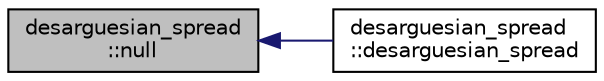 digraph "desarguesian_spread::null"
{
  edge [fontname="Helvetica",fontsize="10",labelfontname="Helvetica",labelfontsize="10"];
  node [fontname="Helvetica",fontsize="10",shape=record];
  rankdir="LR";
  Node74 [label="desarguesian_spread\l::null",height=0.2,width=0.4,color="black", fillcolor="grey75", style="filled", fontcolor="black"];
  Node74 -> Node75 [dir="back",color="midnightblue",fontsize="10",style="solid",fontname="Helvetica"];
  Node75 [label="desarguesian_spread\l::desarguesian_spread",height=0.2,width=0.4,color="black", fillcolor="white", style="filled",URL="$d4/d86/classdesarguesian__spread.html#a1a661c494663456995aa2951cfca2753"];
}
